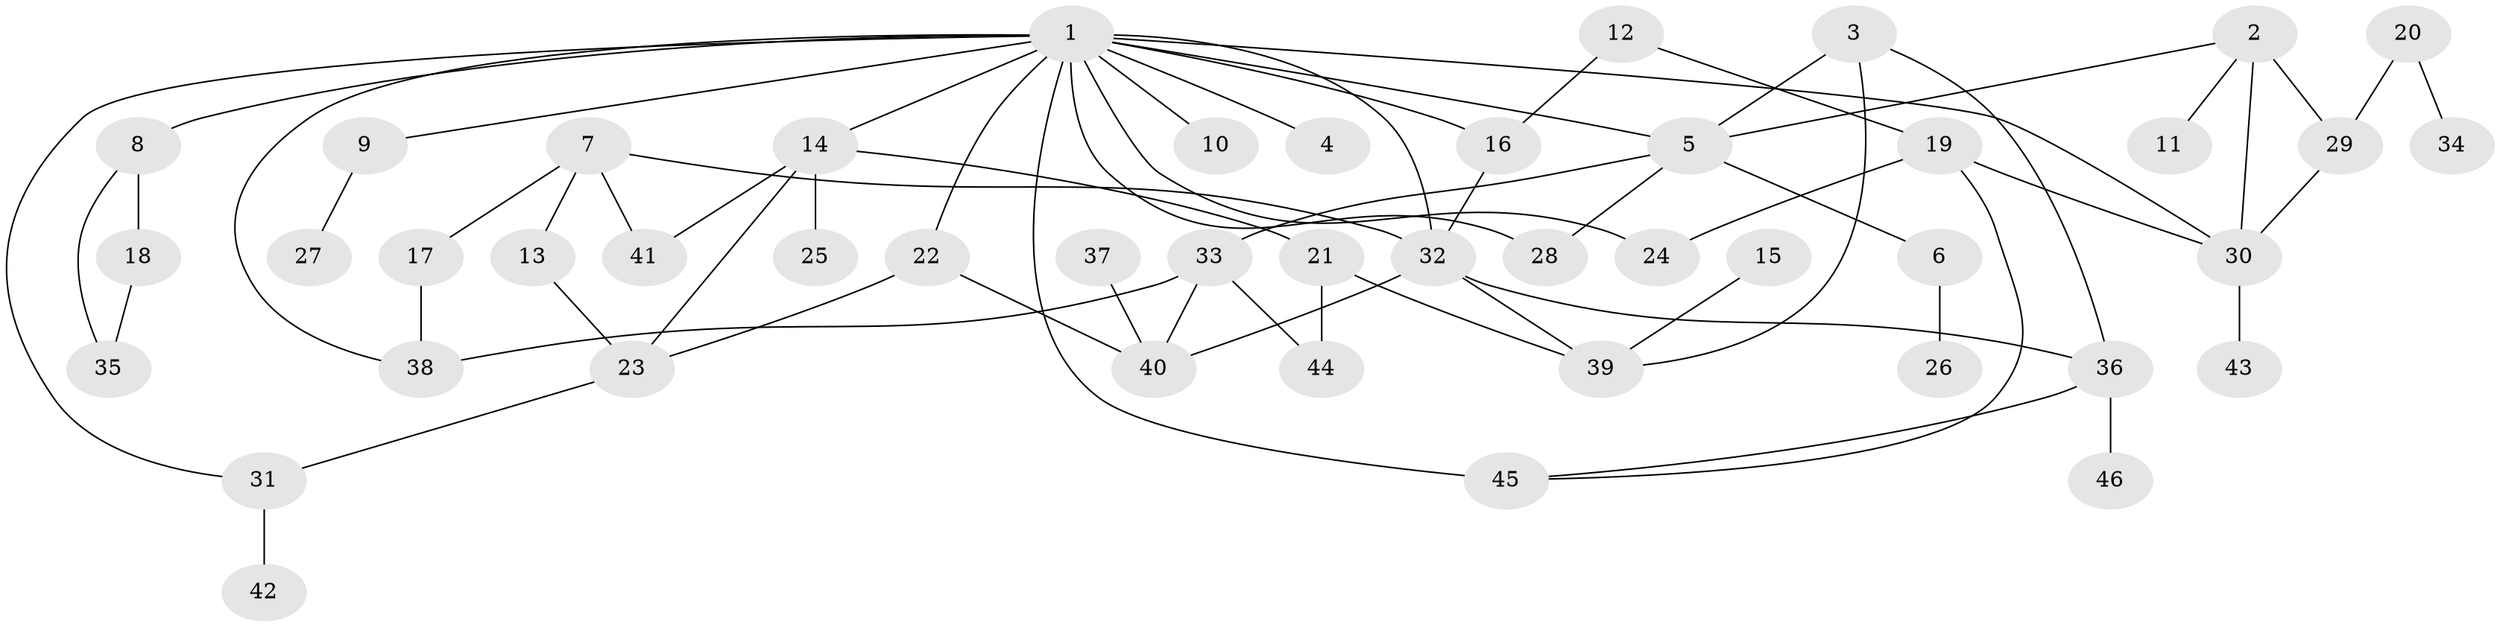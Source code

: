 // original degree distribution, {4: 0.10989010989010989, 9: 0.01098901098901099, 8: 0.01098901098901099, 3: 0.16483516483516483, 6: 0.02197802197802198, 2: 0.32967032967032966, 5: 0.06593406593406594, 1: 0.2857142857142857}
// Generated by graph-tools (version 1.1) at 2025/25/03/09/25 03:25:30]
// undirected, 46 vertices, 66 edges
graph export_dot {
graph [start="1"]
  node [color=gray90,style=filled];
  1;
  2;
  3;
  4;
  5;
  6;
  7;
  8;
  9;
  10;
  11;
  12;
  13;
  14;
  15;
  16;
  17;
  18;
  19;
  20;
  21;
  22;
  23;
  24;
  25;
  26;
  27;
  28;
  29;
  30;
  31;
  32;
  33;
  34;
  35;
  36;
  37;
  38;
  39;
  40;
  41;
  42;
  43;
  44;
  45;
  46;
  1 -- 4 [weight=1.0];
  1 -- 5 [weight=1.0];
  1 -- 8 [weight=1.0];
  1 -- 9 [weight=1.0];
  1 -- 10 [weight=1.0];
  1 -- 14 [weight=1.0];
  1 -- 16 [weight=1.0];
  1 -- 22 [weight=1.0];
  1 -- 24 [weight=1.0];
  1 -- 28 [weight=1.0];
  1 -- 30 [weight=2.0];
  1 -- 31 [weight=1.0];
  1 -- 32 [weight=1.0];
  1 -- 38 [weight=1.0];
  1 -- 45 [weight=2.0];
  2 -- 5 [weight=1.0];
  2 -- 11 [weight=1.0];
  2 -- 29 [weight=2.0];
  2 -- 30 [weight=2.0];
  3 -- 5 [weight=1.0];
  3 -- 36 [weight=1.0];
  3 -- 39 [weight=1.0];
  5 -- 6 [weight=1.0];
  5 -- 28 [weight=1.0];
  5 -- 33 [weight=1.0];
  6 -- 26 [weight=1.0];
  7 -- 13 [weight=1.0];
  7 -- 17 [weight=1.0];
  7 -- 32 [weight=1.0];
  7 -- 41 [weight=1.0];
  8 -- 18 [weight=1.0];
  8 -- 35 [weight=1.0];
  9 -- 27 [weight=1.0];
  12 -- 16 [weight=1.0];
  12 -- 19 [weight=1.0];
  13 -- 23 [weight=1.0];
  14 -- 21 [weight=1.0];
  14 -- 23 [weight=1.0];
  14 -- 25 [weight=1.0];
  14 -- 41 [weight=1.0];
  15 -- 39 [weight=1.0];
  16 -- 32 [weight=1.0];
  17 -- 38 [weight=1.0];
  18 -- 35 [weight=1.0];
  19 -- 24 [weight=1.0];
  19 -- 30 [weight=1.0];
  19 -- 45 [weight=1.0];
  20 -- 29 [weight=1.0];
  20 -- 34 [weight=1.0];
  21 -- 39 [weight=1.0];
  21 -- 44 [weight=1.0];
  22 -- 23 [weight=1.0];
  22 -- 40 [weight=1.0];
  23 -- 31 [weight=1.0];
  29 -- 30 [weight=1.0];
  30 -- 43 [weight=1.0];
  31 -- 42 [weight=1.0];
  32 -- 36 [weight=1.0];
  32 -- 39 [weight=1.0];
  32 -- 40 [weight=1.0];
  33 -- 38 [weight=1.0];
  33 -- 40 [weight=1.0];
  33 -- 44 [weight=1.0];
  36 -- 45 [weight=1.0];
  36 -- 46 [weight=1.0];
  37 -- 40 [weight=1.0];
}
